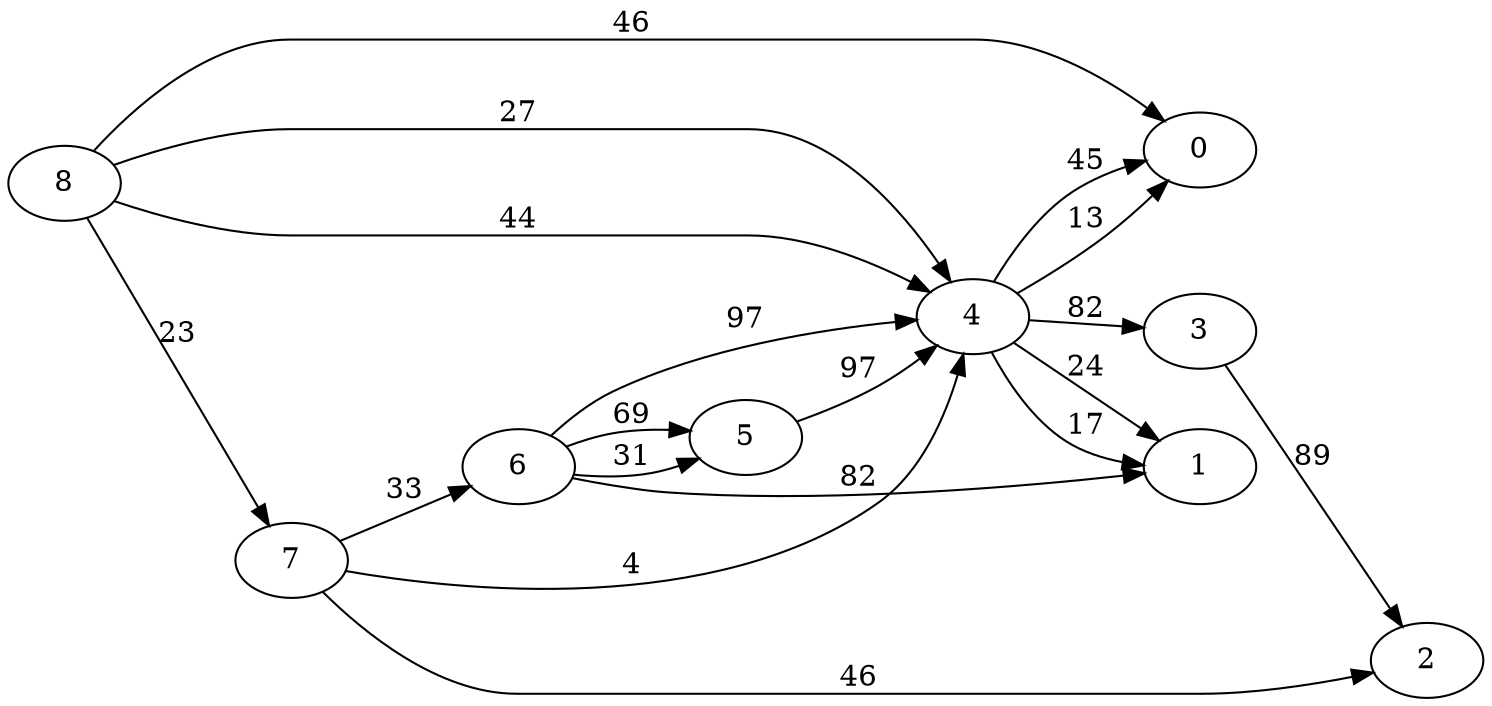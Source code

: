 digraph G {
ranksep = "equally";
rankdir = LR;
{rank = same; 0; };
{rank = same; 1; };
{rank = same; 2; };
{rank = same; 3; };
{rank = same; };
{rank = same; 4; };
{rank = same; };
{rank = same; 5; };
{rank = same; };
{rank = same; 6; };
{rank = same; };
{rank = same; 7; };
{rank = same; };
{rank = same; 8; };
{rank = same; };
0
1
2
3->2[label="89"];
4->0[label="45"];
4->1[label="24"];
4->0[label="13"];
4->1[label="17"];
4->3[label="82"];
5->4[label="97"];
6->5[label="69"];
6->1[label="82"];
6->5[label="31"];
6->4[label="97"];
7->4[label="4"];
7->6[label="33"];
7->2[label="46"];
8->4[label="27"];
8->4[label="44"];
8->7[label="23"];
8->0[label="46"];
}
